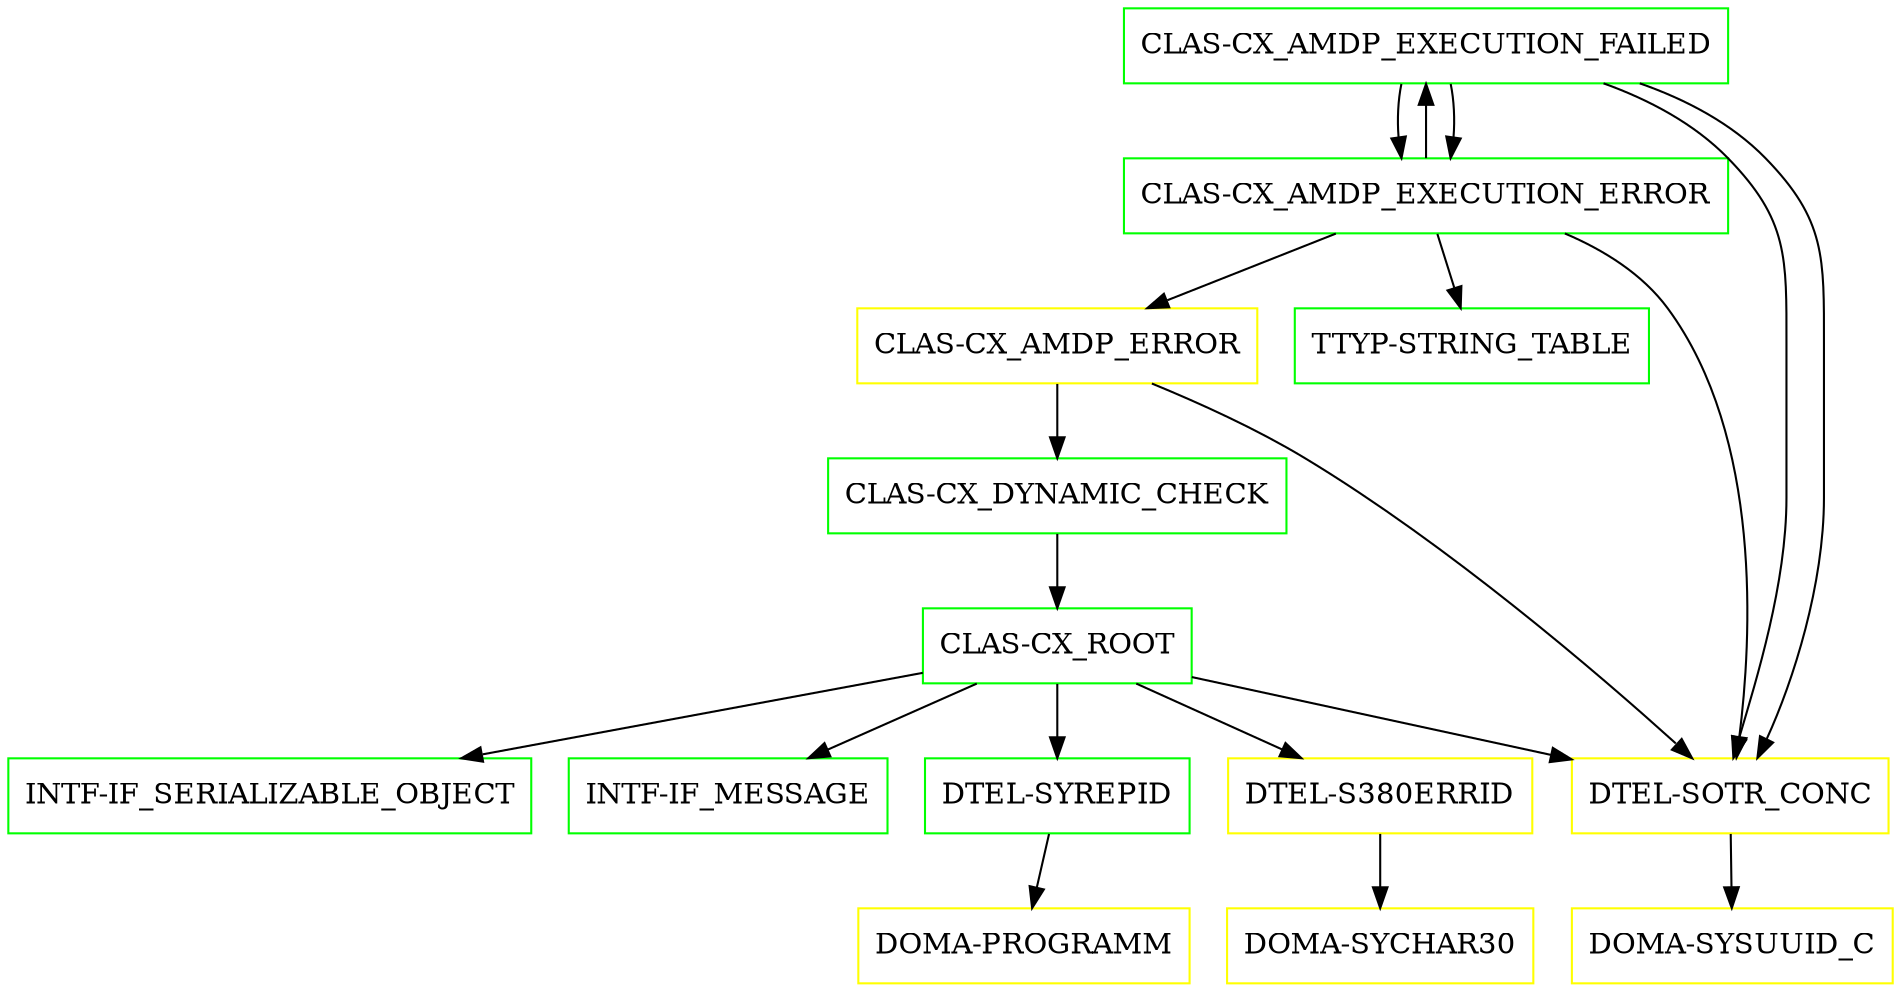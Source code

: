 digraph G {
  "CLAS-CX_AMDP_EXECUTION_FAILED" [shape=box,color=green];
  "CLAS-CX_AMDP_EXECUTION_ERROR" [shape=box,color=green,URL="./CLAS_CX_AMDP_EXECUTION_ERROR.html"];
  "CLAS-CX_AMDP_EXECUTION_FAILED" [shape=box,color=green,URL="./CLAS_CX_AMDP_EXECUTION_FAILED.html"];
  "DTEL-SOTR_CONC" [shape=box,color=yellow,URL="./DTEL_SOTR_CONC.html"];
  "DOMA-SYSUUID_C" [shape=box,color=yellow,URL="./DOMA_SYSUUID_C.html"];
  "CLAS-CX_AMDP_ERROR" [shape=box,color=yellow,URL="./CLAS_CX_AMDP_ERROR.html"];
  "CLAS-CX_DYNAMIC_CHECK" [shape=box,color=green,URL="./CLAS_CX_DYNAMIC_CHECK.html"];
  "CLAS-CX_ROOT" [shape=box,color=green,URL="./CLAS_CX_ROOT.html"];
  "INTF-IF_SERIALIZABLE_OBJECT" [shape=box,color=green,URL="./INTF_IF_SERIALIZABLE_OBJECT.html"];
  "INTF-IF_MESSAGE" [shape=box,color=green,URL="./INTF_IF_MESSAGE.html"];
  "DTEL-SYREPID" [shape=box,color=green,URL="./DTEL_SYREPID.html"];
  "DOMA-PROGRAMM" [shape=box,color=yellow,URL="./DOMA_PROGRAMM.html"];
  "DTEL-S380ERRID" [shape=box,color=yellow,URL="./DTEL_S380ERRID.html"];
  "DOMA-SYCHAR30" [shape=box,color=yellow,URL="./DOMA_SYCHAR30.html"];
  "TTYP-STRING_TABLE" [shape=box,color=green,URL="./TTYP_STRING_TABLE.html"];
  "CLAS-CX_AMDP_EXECUTION_FAILED" -> "DTEL-SOTR_CONC";
  "CLAS-CX_AMDP_EXECUTION_FAILED" -> "CLAS-CX_AMDP_EXECUTION_ERROR";
  "CLAS-CX_AMDP_EXECUTION_ERROR" -> "DTEL-SOTR_CONC";
  "CLAS-CX_AMDP_EXECUTION_ERROR" -> "TTYP-STRING_TABLE";
  "CLAS-CX_AMDP_EXECUTION_ERROR" -> "CLAS-CX_AMDP_ERROR";
  "CLAS-CX_AMDP_EXECUTION_ERROR" -> "CLAS-CX_AMDP_EXECUTION_FAILED";
  "CLAS-CX_AMDP_EXECUTION_FAILED" -> "DTEL-SOTR_CONC";
  "CLAS-CX_AMDP_EXECUTION_FAILED" -> "CLAS-CX_AMDP_EXECUTION_ERROR";
  "DTEL-SOTR_CONC" -> "DOMA-SYSUUID_C";
  "CLAS-CX_AMDP_ERROR" -> "DTEL-SOTR_CONC";
  "CLAS-CX_AMDP_ERROR" -> "CLAS-CX_DYNAMIC_CHECK";
  "CLAS-CX_DYNAMIC_CHECK" -> "CLAS-CX_ROOT";
  "CLAS-CX_ROOT" -> "DTEL-SOTR_CONC";
  "CLAS-CX_ROOT" -> "DTEL-S380ERRID";
  "CLAS-CX_ROOT" -> "DTEL-SYREPID";
  "CLAS-CX_ROOT" -> "INTF-IF_MESSAGE";
  "CLAS-CX_ROOT" -> "INTF-IF_SERIALIZABLE_OBJECT";
  "DTEL-SYREPID" -> "DOMA-PROGRAMM";
  "DTEL-S380ERRID" -> "DOMA-SYCHAR30";
}

